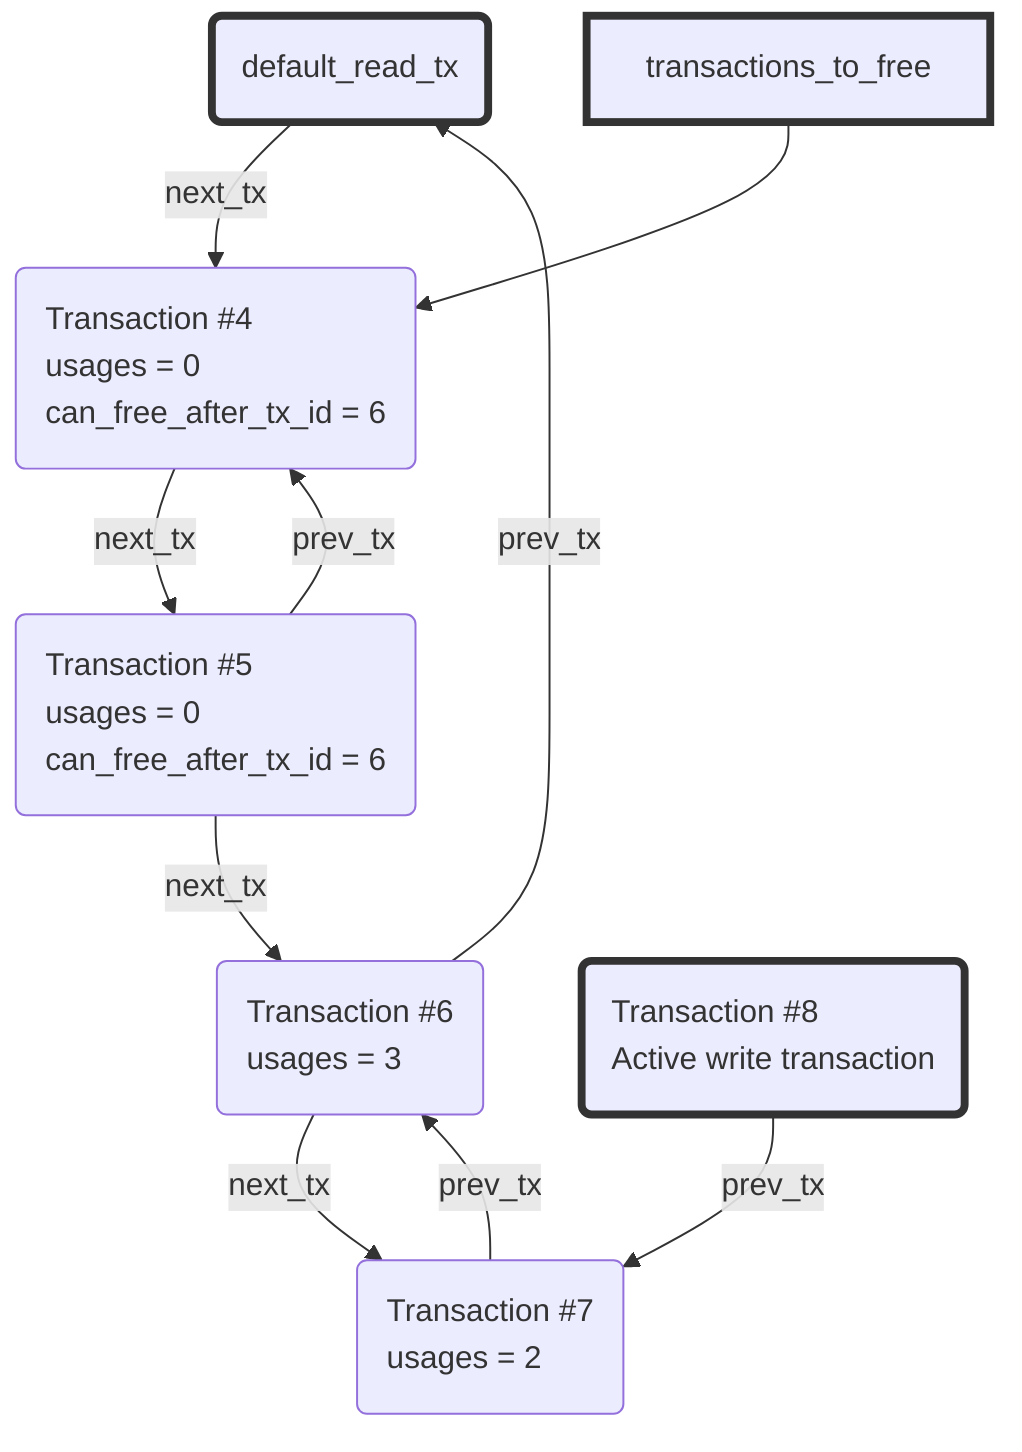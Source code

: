 graph TD
    rtx(default_read_tx)-->|next_tx| tx_4(Transaction #4<br/>usages =  0<br/>can_free_after_tx_id = 6)
    
    tx_4-->|next_tx| tx_5(Transaction #5<br/>usages = 0<br/>can_free_after_tx_id = 6)
    tx_5-->|prev_tx| tx_4

    tx_5-->|next_tx| tx_6(Transaction #6<br/>usages = 3)
    tx_6-->|prev_tx| rtx

    tx_6-->|next_tx| tx_7(Transaction #7<br/>usages = 2)
    tx_7-->|prev_tx| tx_6

    tx_8(Transaction #8<br/>Active write transaction)
    tx_8-->|prev_tx| tx_7 

    ftx[transactions_to_free]-->tx_4

    style tx_8 stroke:#333,stroke-width:4px
    style ftx stroke:#333,stroke-width:4px
    style rtx stroke:#333,stroke-width:4px

    classDef default text-align:left;